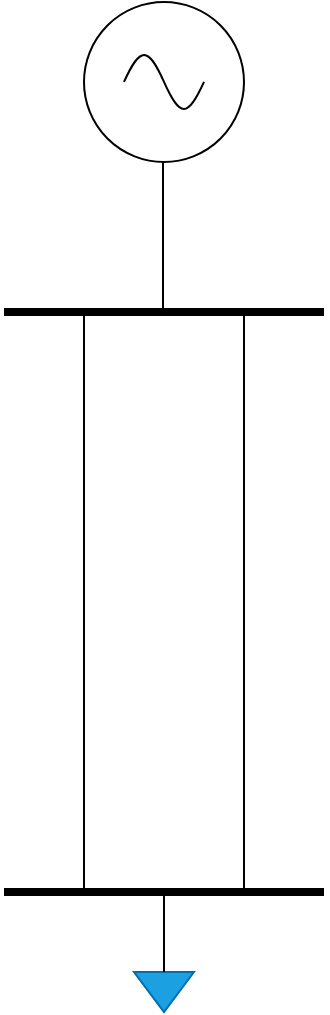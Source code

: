 <mxfile version="24.4.8" type="github">
  <diagram name="Page-1" id="16e2658f-23c8-b752-8be9-c03fbebb8bbe">
    <mxGraphModel dx="961" dy="546" grid="1" gridSize="10" guides="1" tooltips="1" connect="1" arrows="1" fold="1" page="1" pageScale="1" pageWidth="1100" pageHeight="850" background="none" math="0" shadow="0">
      <root>
        <mxCell id="0" />
        <mxCell id="1" parent="0" />
        <mxCell id="1f1E51N81fm3oBkGHURN-3" value="" style="ellipse;whiteSpace=wrap;html=1;aspect=fixed;" vertex="1" parent="1">
          <mxGeometry x="360" y="40" width="80" height="80" as="geometry" />
        </mxCell>
        <mxCell id="1f1E51N81fm3oBkGHURN-4" value="" style="endArrow=none;html=1;rounded=0;" edge="1" parent="1" source="1f1E51N81fm3oBkGHURN-5">
          <mxGeometry width="50" height="50" relative="1" as="geometry">
            <mxPoint x="399.5" y="190" as="sourcePoint" />
            <mxPoint x="399.5" y="120" as="targetPoint" />
            <Array as="points">
              <mxPoint x="399.5" y="160" />
            </Array>
          </mxGeometry>
        </mxCell>
        <mxCell id="1f1E51N81fm3oBkGHURN-5" value="" style="line;strokeWidth=4;html=1;perimeter=backbonePerimeter;points=[];outlineConnect=0;" vertex="1" parent="1">
          <mxGeometry x="320" y="190" width="160" height="10" as="geometry" />
        </mxCell>
        <mxCell id="1f1E51N81fm3oBkGHURN-6" value="" style="endArrow=none;html=1;rounded=0;" edge="1" parent="1" target="1f1E51N81fm3oBkGHURN-5">
          <mxGeometry width="50" height="50" relative="1" as="geometry">
            <mxPoint x="360" y="483.05" as="sourcePoint" />
            <mxPoint x="360" y="199.996" as="targetPoint" />
          </mxGeometry>
        </mxCell>
        <mxCell id="1f1E51N81fm3oBkGHURN-7" value="" style="endArrow=none;html=1;rounded=0;" edge="1" parent="1" source="1f1E51N81fm3oBkGHURN-8" target="1f1E51N81fm3oBkGHURN-5">
          <mxGeometry width="50" height="50" relative="1" as="geometry">
            <mxPoint x="440" y="489.28" as="sourcePoint" />
            <mxPoint x="440" y="200.002" as="targetPoint" />
            <Array as="points">
              <mxPoint x="440" y="296.28" />
            </Array>
          </mxGeometry>
        </mxCell>
        <mxCell id="1f1E51N81fm3oBkGHURN-8" value="" style="line;strokeWidth=4;html=1;perimeter=backbonePerimeter;points=[];outlineConnect=0;" vertex="1" parent="1">
          <mxGeometry x="320" y="480" width="160" height="10" as="geometry" />
        </mxCell>
        <mxCell id="1f1E51N81fm3oBkGHURN-10" value="" style="triangle;whiteSpace=wrap;html=1;rotation=90;fillColor=#1ba1e2;fontColor=#ffffff;strokeColor=#006EAF;" vertex="1" parent="1">
          <mxGeometry x="390" y="520" width="20" height="30" as="geometry" />
        </mxCell>
        <mxCell id="1f1E51N81fm3oBkGHURN-11" value="" style="endArrow=none;html=1;rounded=0;exitX=0;exitY=0.5;exitDx=0;exitDy=0;" edge="1" parent="1" source="1f1E51N81fm3oBkGHURN-10" target="1f1E51N81fm3oBkGHURN-8">
          <mxGeometry width="50" height="50" relative="1" as="geometry">
            <mxPoint x="400" y="520" as="sourcePoint" />
            <mxPoint x="400.12" y="490" as="targetPoint" />
          </mxGeometry>
        </mxCell>
        <mxCell id="1f1E51N81fm3oBkGHURN-12" value="" style="pointerEvents=1;verticalLabelPosition=bottom;shadow=0;dashed=0;align=center;html=1;verticalAlign=top;shape=mxgraph.electrical.waveforms.sine_wave;" vertex="1" parent="1">
          <mxGeometry x="380" y="61.91" width="40" height="36.18" as="geometry" />
        </mxCell>
      </root>
    </mxGraphModel>
  </diagram>
</mxfile>

